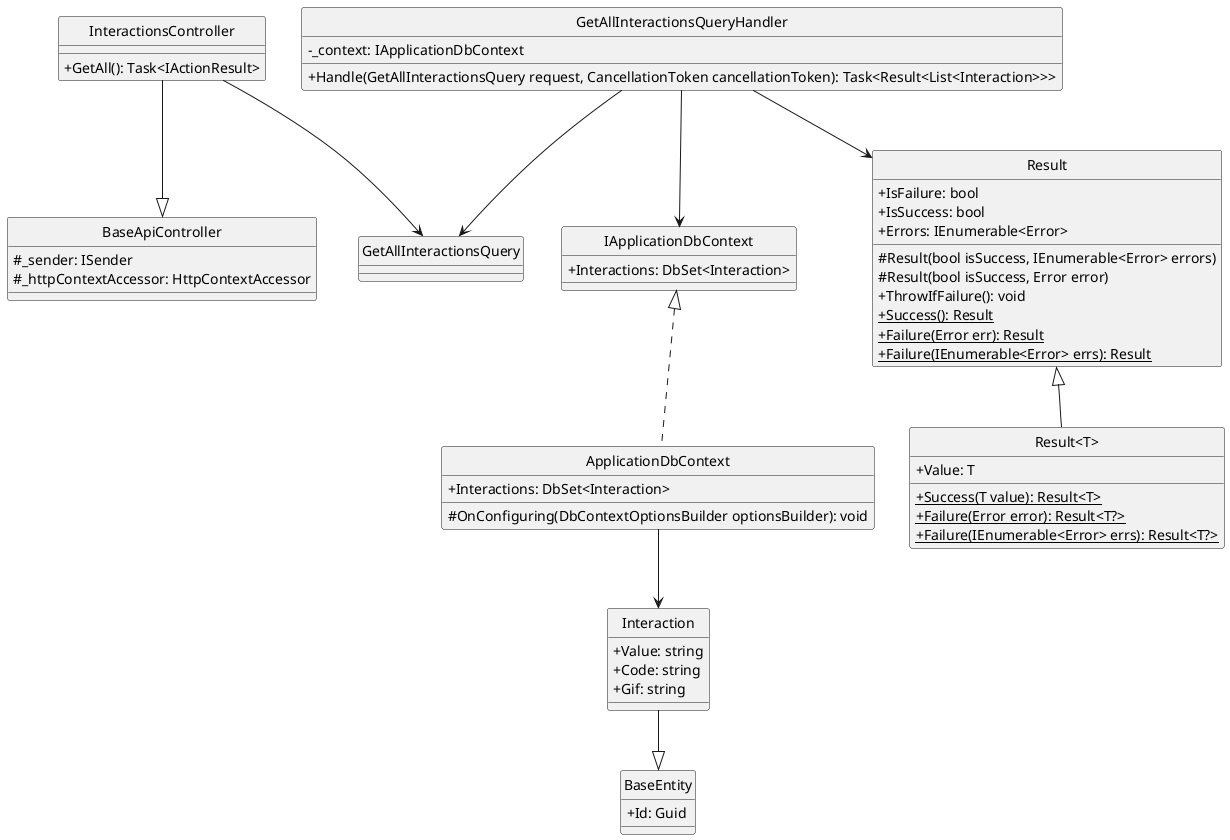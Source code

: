 @startuml 
hide circle
skinparam classAttributeIconSize 0

class BaseApiController {
    #_sender: ISender
    #_httpContextAccessor: HttpContextAccessor
}

class InteractionsController {
    +GetAll(): Task<IActionResult>
}

class GetAllInteractionsQuery {
}

class GetAllInteractionsQueryHandler {
    -_context: IApplicationDbContext
    +Handle(GetAllInteractionsQuery request, CancellationToken cancellationToken): Task<Result<List<Interaction>>>
}

class IApplicationDbContext {
    +Interactions: DbSet<Interaction>
}

class ApplicationDbContext {
    +Interactions: DbSet<Interaction>
    #OnConfiguring(DbContextOptionsBuilder optionsBuilder): void
}

class Result {
    +IsFailure: bool
    +IsSuccess: bool
    +Errors: IEnumerable<Error>
    #Result(bool isSuccess, IEnumerable<Error> errors)
    #Result(bool isSuccess, Error error)
    +ThrowIfFailure(): void
    +{static} Success(): Result 
    +{static} Failure(Error err): Result 
    +{static} Failure(IEnumerable<Error> errs): Result 
}

class "Result<T>" {
    +Value: T
    +{static} Success(T value): Result<T>
    +{static} Failure(Error error): Result<T?>
    +{static} Failure(IEnumerable<Error> errs): Result<T?>
}

class BaseEntity {
    +Id: Guid
}

class Interaction {
    +Value: string
    +Code: string
    +Gif: string
}

'==== Delete Interaction ====
'API Layer
InteractionsController --|> BaseApiController
InteractionsController --> GetAllInteractionsQuery
'Application Layer
GetAllInteractionsQueryHandler --> GetAllInteractionsQuery
GetAllInteractionsQueryHandler --> Result
GetAllInteractionsQueryHandler --> IApplicationDbContext
'Domain Layer
Result <|-- "Result<T>"
Interaction --|> BaseEntity
'Infrastructure Layer
IApplicationDbContext <|.. ApplicationDbContext
ApplicationDbContext --> Interaction
@enduml